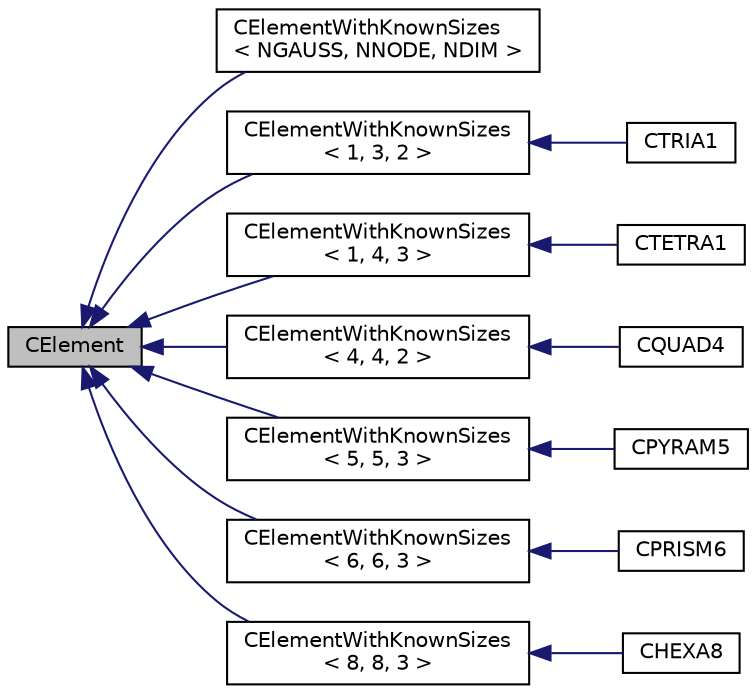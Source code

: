 digraph "CElement"
{
  edge [fontname="Helvetica",fontsize="10",labelfontname="Helvetica",labelfontsize="10"];
  node [fontname="Helvetica",fontsize="10",shape=record];
  rankdir="LR";
  Node0 [label="CElement",height=0.2,width=0.4,color="black", fillcolor="grey75", style="filled", fontcolor="black"];
  Node0 -> Node1 [dir="back",color="midnightblue",fontsize="10",style="solid",fontname="Helvetica"];
  Node1 [label="CElementWithKnownSizes\l\< NGAUSS, NNODE, NDIM \>",height=0.2,width=0.4,color="black", fillcolor="white", style="filled",URL="$class_c_element_with_known_sizes.html",tooltip="Templated class to implement the computation of gradients for specific element sizes. "];
  Node0 -> Node2 [dir="back",color="midnightblue",fontsize="10",style="solid",fontname="Helvetica"];
  Node2 [label="CElementWithKnownSizes\l\< 1, 3, 2 \>",height=0.2,width=0.4,color="black", fillcolor="white", style="filled",URL="$class_c_element_with_known_sizes.html"];
  Node2 -> Node3 [dir="back",color="midnightblue",fontsize="10",style="solid",fontname="Helvetica"];
  Node3 [label="CTRIA1",height=0.2,width=0.4,color="black", fillcolor="white", style="filled",URL="$class_c_t_r_i_a1.html",tooltip="Tria element with 1 Gauss Points. "];
  Node0 -> Node4 [dir="back",color="midnightblue",fontsize="10",style="solid",fontname="Helvetica"];
  Node4 [label="CElementWithKnownSizes\l\< 1, 4, 3 \>",height=0.2,width=0.4,color="black", fillcolor="white", style="filled",URL="$class_c_element_with_known_sizes.html"];
  Node4 -> Node5 [dir="back",color="midnightblue",fontsize="10",style="solid",fontname="Helvetica"];
  Node5 [label="CTETRA1",height=0.2,width=0.4,color="black", fillcolor="white", style="filled",URL="$class_c_t_e_t_r_a1.html",tooltip="Tetrahedral element with 1 Gauss Point. "];
  Node0 -> Node6 [dir="back",color="midnightblue",fontsize="10",style="solid",fontname="Helvetica"];
  Node6 [label="CElementWithKnownSizes\l\< 4, 4, 2 \>",height=0.2,width=0.4,color="black", fillcolor="white", style="filled",URL="$class_c_element_with_known_sizes.html"];
  Node6 -> Node7 [dir="back",color="midnightblue",fontsize="10",style="solid",fontname="Helvetica"];
  Node7 [label="CQUAD4",height=0.2,width=0.4,color="black", fillcolor="white", style="filled",URL="$class_c_q_u_a_d4.html",tooltip="Quadrilateral element with 4 Gauss Points. "];
  Node0 -> Node8 [dir="back",color="midnightblue",fontsize="10",style="solid",fontname="Helvetica"];
  Node8 [label="CElementWithKnownSizes\l\< 5, 5, 3 \>",height=0.2,width=0.4,color="black", fillcolor="white", style="filled",URL="$class_c_element_with_known_sizes.html"];
  Node8 -> Node9 [dir="back",color="midnightblue",fontsize="10",style="solid",fontname="Helvetica"];
  Node9 [label="CPYRAM5",height=0.2,width=0.4,color="black", fillcolor="white", style="filled",URL="$class_c_p_y_r_a_m5.html",tooltip="Pyramid element with 5 Gauss Points. "];
  Node0 -> Node10 [dir="back",color="midnightblue",fontsize="10",style="solid",fontname="Helvetica"];
  Node10 [label="CElementWithKnownSizes\l\< 6, 6, 3 \>",height=0.2,width=0.4,color="black", fillcolor="white", style="filled",URL="$class_c_element_with_known_sizes.html"];
  Node10 -> Node11 [dir="back",color="midnightblue",fontsize="10",style="solid",fontname="Helvetica"];
  Node11 [label="CPRISM6",height=0.2,width=0.4,color="black", fillcolor="white", style="filled",URL="$class_c_p_r_i_s_m6.html",tooltip="Prism element with 6 Gauss Points. "];
  Node0 -> Node12 [dir="back",color="midnightblue",fontsize="10",style="solid",fontname="Helvetica"];
  Node12 [label="CElementWithKnownSizes\l\< 8, 8, 3 \>",height=0.2,width=0.4,color="black", fillcolor="white", style="filled",URL="$class_c_element_with_known_sizes.html"];
  Node12 -> Node13 [dir="back",color="midnightblue",fontsize="10",style="solid",fontname="Helvetica"];
  Node13 [label="CHEXA8",height=0.2,width=0.4,color="black", fillcolor="white", style="filled",URL="$class_c_h_e_x_a8.html",tooltip="Hexahedral element with 8 Gauss Points. "];
}
